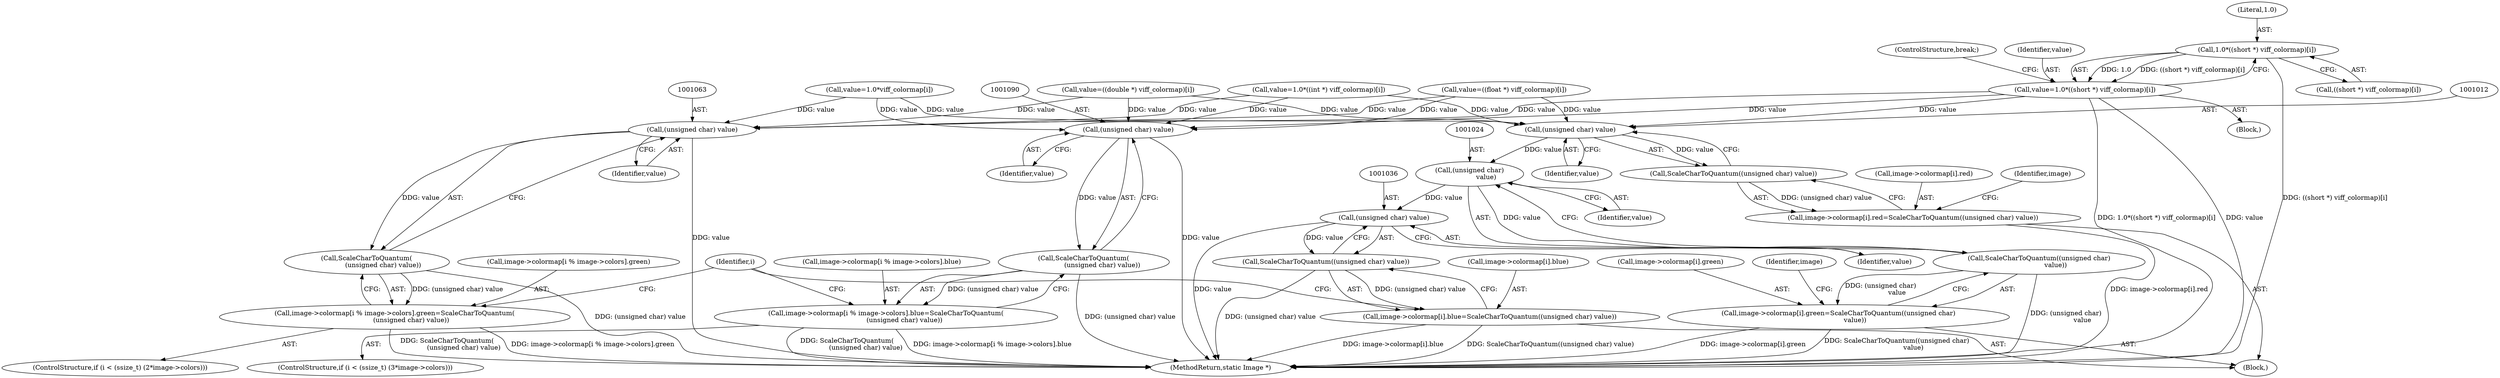 digraph "0_ImageMagick_f6e9d0d9955e85bdd7540b251cd50d598dacc5e6_70@array" {
"1000947" [label="(Call,1.0*((short *) viff_colormap)[i])"];
"1000945" [label="(Call,value=1.0*((short *) viff_colormap)[i])"];
"1001011" [label="(Call,(unsigned char) value)"];
"1001010" [label="(Call,ScaleCharToQuantum((unsigned char) value))"];
"1001002" [label="(Call,image->colormap[i].red=ScaleCharToQuantum((unsigned char) value))"];
"1001023" [label="(Call,(unsigned char)\n                value)"];
"1001022" [label="(Call,ScaleCharToQuantum((unsigned char)\n                value))"];
"1001014" [label="(Call,image->colormap[i].green=ScaleCharToQuantum((unsigned char)\n                value))"];
"1001035" [label="(Call,(unsigned char) value)"];
"1001034" [label="(Call,ScaleCharToQuantum((unsigned char) value))"];
"1001026" [label="(Call,image->colormap[i].blue=ScaleCharToQuantum((unsigned char) value))"];
"1001062" [label="(Call,(unsigned char) value)"];
"1001061" [label="(Call,ScaleCharToQuantum(\n                (unsigned char) value))"];
"1001049" [label="(Call,image->colormap[i % image->colors].green=ScaleCharToQuantum(\n                (unsigned char) value))"];
"1001089" [label="(Call,(unsigned char) value)"];
"1001088" [label="(Call,ScaleCharToQuantum(\n                  (unsigned char) value))"];
"1001076" [label="(Call,image->colormap[i % image->colors].blue=ScaleCharToQuantum(\n                  (unsigned char) value))"];
"1001037" [label="(Identifier,value)"];
"1001091" [label="(Identifier,value)"];
"1000943" [label="(Block,)"];
"1001062" [label="(Call,(unsigned char) value)"];
"1001034" [label="(Call,ScaleCharToQuantum((unsigned char) value))"];
"1001003" [label="(Call,image->colormap[i].red)"];
"1000947" [label="(Call,1.0*((short *) viff_colormap)[i])"];
"1000967" [label="(Call,value=((float *) viff_colormap)[i])"];
"1000945" [label="(Call,value=1.0*((short *) viff_colormap)[i])"];
"1001050" [label="(Call,image->colormap[i % image->colors].green)"];
"1000949" [label="(Call,((short *) viff_colormap)[i])"];
"1001022" [label="(Call,ScaleCharToQuantum((unsigned char)\n                value))"];
"1001064" [label="(Identifier,value)"];
"1001025" [label="(Identifier,value)"];
"1001011" [label="(Call,(unsigned char) value)"];
"1001001" [label="(Block,)"];
"1001049" [label="(Call,image->colormap[i % image->colors].green=ScaleCharToQuantum(\n                (unsigned char) value))"];
"1000935" [label="(Identifier,i)"];
"1001023" [label="(Call,(unsigned char)\n                value)"];
"1000954" [label="(ControlStructure,break;)"];
"1001088" [label="(Call,ScaleCharToQuantum(\n                  (unsigned char) value))"];
"1001026" [label="(Call,image->colormap[i].blue=ScaleCharToQuantum((unsigned char) value))"];
"1001039" [label="(ControlStructure,if (i < (ssize_t) (2*image->colors)))"];
"1001076" [label="(Call,image->colormap[i % image->colors].blue=ScaleCharToQuantum(\n                  (unsigned char) value))"];
"1001015" [label="(Call,image->colormap[i].green)"];
"1000948" [label="(Literal,1.0)"];
"1001066" [label="(ControlStructure,if (i < (ssize_t) (3*image->colors)))"];
"1001077" [label="(Call,image->colormap[i % image->colors].blue)"];
"1000976" [label="(Call,value=((double *) viff_colormap)[i])"];
"1000946" [label="(Identifier,value)"];
"1001018" [label="(Identifier,image)"];
"1000956" [label="(Call,value=1.0*((int *) viff_colormap)[i])"];
"1001030" [label="(Identifier,image)"];
"1001010" [label="(Call,ScaleCharToQuantum((unsigned char) value))"];
"1001002" [label="(Call,image->colormap[i].red=ScaleCharToQuantum((unsigned char) value))"];
"1001089" [label="(Call,(unsigned char) value)"];
"1001035" [label="(Call,(unsigned char) value)"];
"1000985" [label="(Call,value=1.0*viff_colormap[i])"];
"1001027" [label="(Call,image->colormap[i].blue)"];
"1002234" [label="(MethodReturn,static Image *)"];
"1001014" [label="(Call,image->colormap[i].green=ScaleCharToQuantum((unsigned char)\n                value))"];
"1001061" [label="(Call,ScaleCharToQuantum(\n                (unsigned char) value))"];
"1001013" [label="(Identifier,value)"];
"1000947" -> "1000945"  [label="AST: "];
"1000947" -> "1000949"  [label="CFG: "];
"1000948" -> "1000947"  [label="AST: "];
"1000949" -> "1000947"  [label="AST: "];
"1000945" -> "1000947"  [label="CFG: "];
"1000947" -> "1002234"  [label="DDG: ((short *) viff_colormap)[i]"];
"1000947" -> "1000945"  [label="DDG: 1.0"];
"1000947" -> "1000945"  [label="DDG: ((short *) viff_colormap)[i]"];
"1000945" -> "1000943"  [label="AST: "];
"1000946" -> "1000945"  [label="AST: "];
"1000954" -> "1000945"  [label="CFG: "];
"1000945" -> "1002234"  [label="DDG: value"];
"1000945" -> "1002234"  [label="DDG: 1.0*((short *) viff_colormap)[i]"];
"1000945" -> "1001011"  [label="DDG: value"];
"1000945" -> "1001062"  [label="DDG: value"];
"1000945" -> "1001089"  [label="DDG: value"];
"1001011" -> "1001010"  [label="AST: "];
"1001011" -> "1001013"  [label="CFG: "];
"1001012" -> "1001011"  [label="AST: "];
"1001013" -> "1001011"  [label="AST: "];
"1001010" -> "1001011"  [label="CFG: "];
"1001011" -> "1001010"  [label="DDG: value"];
"1000956" -> "1001011"  [label="DDG: value"];
"1000976" -> "1001011"  [label="DDG: value"];
"1000985" -> "1001011"  [label="DDG: value"];
"1000967" -> "1001011"  [label="DDG: value"];
"1001011" -> "1001023"  [label="DDG: value"];
"1001010" -> "1001002"  [label="AST: "];
"1001002" -> "1001010"  [label="CFG: "];
"1001010" -> "1001002"  [label="DDG: (unsigned char) value"];
"1001002" -> "1001001"  [label="AST: "];
"1001003" -> "1001002"  [label="AST: "];
"1001018" -> "1001002"  [label="CFG: "];
"1001002" -> "1002234"  [label="DDG: image->colormap[i].red"];
"1001023" -> "1001022"  [label="AST: "];
"1001023" -> "1001025"  [label="CFG: "];
"1001024" -> "1001023"  [label="AST: "];
"1001025" -> "1001023"  [label="AST: "];
"1001022" -> "1001023"  [label="CFG: "];
"1001023" -> "1001022"  [label="DDG: value"];
"1001023" -> "1001035"  [label="DDG: value"];
"1001022" -> "1001014"  [label="AST: "];
"1001014" -> "1001022"  [label="CFG: "];
"1001022" -> "1002234"  [label="DDG: (unsigned char)\n                value"];
"1001022" -> "1001014"  [label="DDG: (unsigned char)\n                value"];
"1001014" -> "1001001"  [label="AST: "];
"1001015" -> "1001014"  [label="AST: "];
"1001030" -> "1001014"  [label="CFG: "];
"1001014" -> "1002234"  [label="DDG: image->colormap[i].green"];
"1001014" -> "1002234"  [label="DDG: ScaleCharToQuantum((unsigned char)\n                value)"];
"1001035" -> "1001034"  [label="AST: "];
"1001035" -> "1001037"  [label="CFG: "];
"1001036" -> "1001035"  [label="AST: "];
"1001037" -> "1001035"  [label="AST: "];
"1001034" -> "1001035"  [label="CFG: "];
"1001035" -> "1002234"  [label="DDG: value"];
"1001035" -> "1001034"  [label="DDG: value"];
"1001034" -> "1001026"  [label="AST: "];
"1001026" -> "1001034"  [label="CFG: "];
"1001034" -> "1002234"  [label="DDG: (unsigned char) value"];
"1001034" -> "1001026"  [label="DDG: (unsigned char) value"];
"1001026" -> "1001001"  [label="AST: "];
"1001027" -> "1001026"  [label="AST: "];
"1000935" -> "1001026"  [label="CFG: "];
"1001026" -> "1002234"  [label="DDG: image->colormap[i].blue"];
"1001026" -> "1002234"  [label="DDG: ScaleCharToQuantum((unsigned char) value)"];
"1001062" -> "1001061"  [label="AST: "];
"1001062" -> "1001064"  [label="CFG: "];
"1001063" -> "1001062"  [label="AST: "];
"1001064" -> "1001062"  [label="AST: "];
"1001061" -> "1001062"  [label="CFG: "];
"1001062" -> "1002234"  [label="DDG: value"];
"1001062" -> "1001061"  [label="DDG: value"];
"1000956" -> "1001062"  [label="DDG: value"];
"1000976" -> "1001062"  [label="DDG: value"];
"1000985" -> "1001062"  [label="DDG: value"];
"1000967" -> "1001062"  [label="DDG: value"];
"1001061" -> "1001049"  [label="AST: "];
"1001049" -> "1001061"  [label="CFG: "];
"1001061" -> "1002234"  [label="DDG: (unsigned char) value"];
"1001061" -> "1001049"  [label="DDG: (unsigned char) value"];
"1001049" -> "1001039"  [label="AST: "];
"1001050" -> "1001049"  [label="AST: "];
"1000935" -> "1001049"  [label="CFG: "];
"1001049" -> "1002234"  [label="DDG: ScaleCharToQuantum(\n                (unsigned char) value)"];
"1001049" -> "1002234"  [label="DDG: image->colormap[i % image->colors].green"];
"1001089" -> "1001088"  [label="AST: "];
"1001089" -> "1001091"  [label="CFG: "];
"1001090" -> "1001089"  [label="AST: "];
"1001091" -> "1001089"  [label="AST: "];
"1001088" -> "1001089"  [label="CFG: "];
"1001089" -> "1002234"  [label="DDG: value"];
"1001089" -> "1001088"  [label="DDG: value"];
"1000956" -> "1001089"  [label="DDG: value"];
"1000976" -> "1001089"  [label="DDG: value"];
"1000985" -> "1001089"  [label="DDG: value"];
"1000967" -> "1001089"  [label="DDG: value"];
"1001088" -> "1001076"  [label="AST: "];
"1001076" -> "1001088"  [label="CFG: "];
"1001088" -> "1002234"  [label="DDG: (unsigned char) value"];
"1001088" -> "1001076"  [label="DDG: (unsigned char) value"];
"1001076" -> "1001066"  [label="AST: "];
"1001077" -> "1001076"  [label="AST: "];
"1000935" -> "1001076"  [label="CFG: "];
"1001076" -> "1002234"  [label="DDG: ScaleCharToQuantum(\n                  (unsigned char) value)"];
"1001076" -> "1002234"  [label="DDG: image->colormap[i % image->colors].blue"];
}
